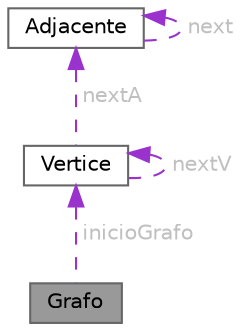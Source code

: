 digraph "Grafo"
{
 // LATEX_PDF_SIZE
  bgcolor="transparent";
  edge [fontname=Helvetica,fontsize=10,labelfontname=Helvetica,labelfontsize=10];
  node [fontname=Helvetica,fontsize=10,shape=box,height=0.2,width=0.4];
  Node1 [id="Node000001",label="Grafo",height=0.2,width=0.4,color="gray40", fillcolor="grey60", style="filled", fontcolor="black",tooltip="Estrutura de dados para um Grafo."];
  Node2 -> Node1 [id="edge1_Node000001_Node000002",dir="back",color="darkorchid3",style="dashed",tooltip=" ",label=" inicioGrafo",fontcolor="grey" ];
  Node2 [id="Node000002",label="Vertice",height=0.2,width=0.4,color="gray40", fillcolor="white", style="filled",URL="$structVertice.html",tooltip="Estrutura de um vértice num grafo."];
  Node2 -> Node2 [id="edge2_Node000002_Node000002",dir="back",color="darkorchid3",style="dashed",tooltip=" ",label=" nextV",fontcolor="grey" ];
  Node3 -> Node2 [id="edge3_Node000002_Node000003",dir="back",color="darkorchid3",style="dashed",tooltip=" ",label=" nextA",fontcolor="grey" ];
  Node3 [id="Node000003",label="Adjacente",height=0.2,width=0.4,color="gray40", fillcolor="white", style="filled",URL="$structAdjacente.html",tooltip="Estrutura de uma adjacência num grafo."];
  Node3 -> Node3 [id="edge4_Node000003_Node000003",dir="back",color="darkorchid3",style="dashed",tooltip=" ",label=" next",fontcolor="grey" ];
}
